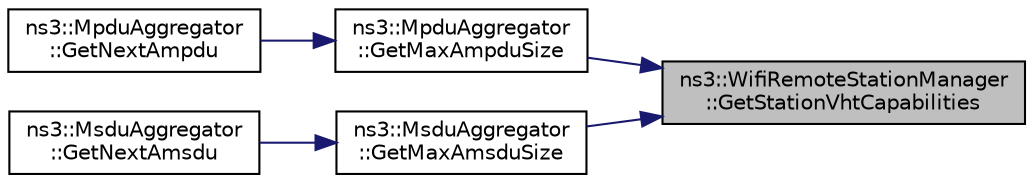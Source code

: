 digraph "ns3::WifiRemoteStationManager::GetStationVhtCapabilities"
{
 // LATEX_PDF_SIZE
  edge [fontname="Helvetica",fontsize="10",labelfontname="Helvetica",labelfontsize="10"];
  node [fontname="Helvetica",fontsize="10",shape=record];
  rankdir="RL";
  Node1 [label="ns3::WifiRemoteStationManager\l::GetStationVhtCapabilities",height=0.2,width=0.4,color="black", fillcolor="grey75", style="filled", fontcolor="black",tooltip="Return the VHT capabilities sent by the remote station."];
  Node1 -> Node2 [dir="back",color="midnightblue",fontsize="10",style="solid",fontname="Helvetica"];
  Node2 [label="ns3::MpduAggregator\l::GetMaxAmpduSize",height=0.2,width=0.4,color="black", fillcolor="white", style="filled",URL="$classns3_1_1_mpdu_aggregator.html#a84b1f40c9e85e1442380e5b4968b9adb",tooltip="Determine the maximum size for an A-MPDU of the given TID that can be sent to the given receiver when..."];
  Node2 -> Node3 [dir="back",color="midnightblue",fontsize="10",style="solid",fontname="Helvetica"];
  Node3 [label="ns3::MpduAggregator\l::GetNextAmpdu",height=0.2,width=0.4,color="black", fillcolor="white", style="filled",URL="$classns3_1_1_mpdu_aggregator.html#abe47e62b7e26e62857688bf2a1bf537b",tooltip="Attempt to aggregate other MPDUs to the given MPDU, while meeting the following constraints:"];
  Node1 -> Node4 [dir="back",color="midnightblue",fontsize="10",style="solid",fontname="Helvetica"];
  Node4 [label="ns3::MsduAggregator\l::GetMaxAmsduSize",height=0.2,width=0.4,color="black", fillcolor="white", style="filled",URL="$classns3_1_1_msdu_aggregator.html#a0faf4a36c98a0357d291a2cc443055d1",tooltip="Determine the maximum size for an A-MSDU of the given TID that can be sent to the given receiver when..."];
  Node4 -> Node5 [dir="back",color="midnightblue",fontsize="10",style="solid",fontname="Helvetica"];
  Node5 [label="ns3::MsduAggregator\l::GetNextAmsdu",height=0.2,width=0.4,color="black", fillcolor="white", style="filled",URL="$classns3_1_1_msdu_aggregator.html#ad210c7c793b3d86da1b1f63c799c01c6",tooltip="Dequeue MSDUs to be transmitted to a given station and belonging to a given TID from the correspondin..."];
}
